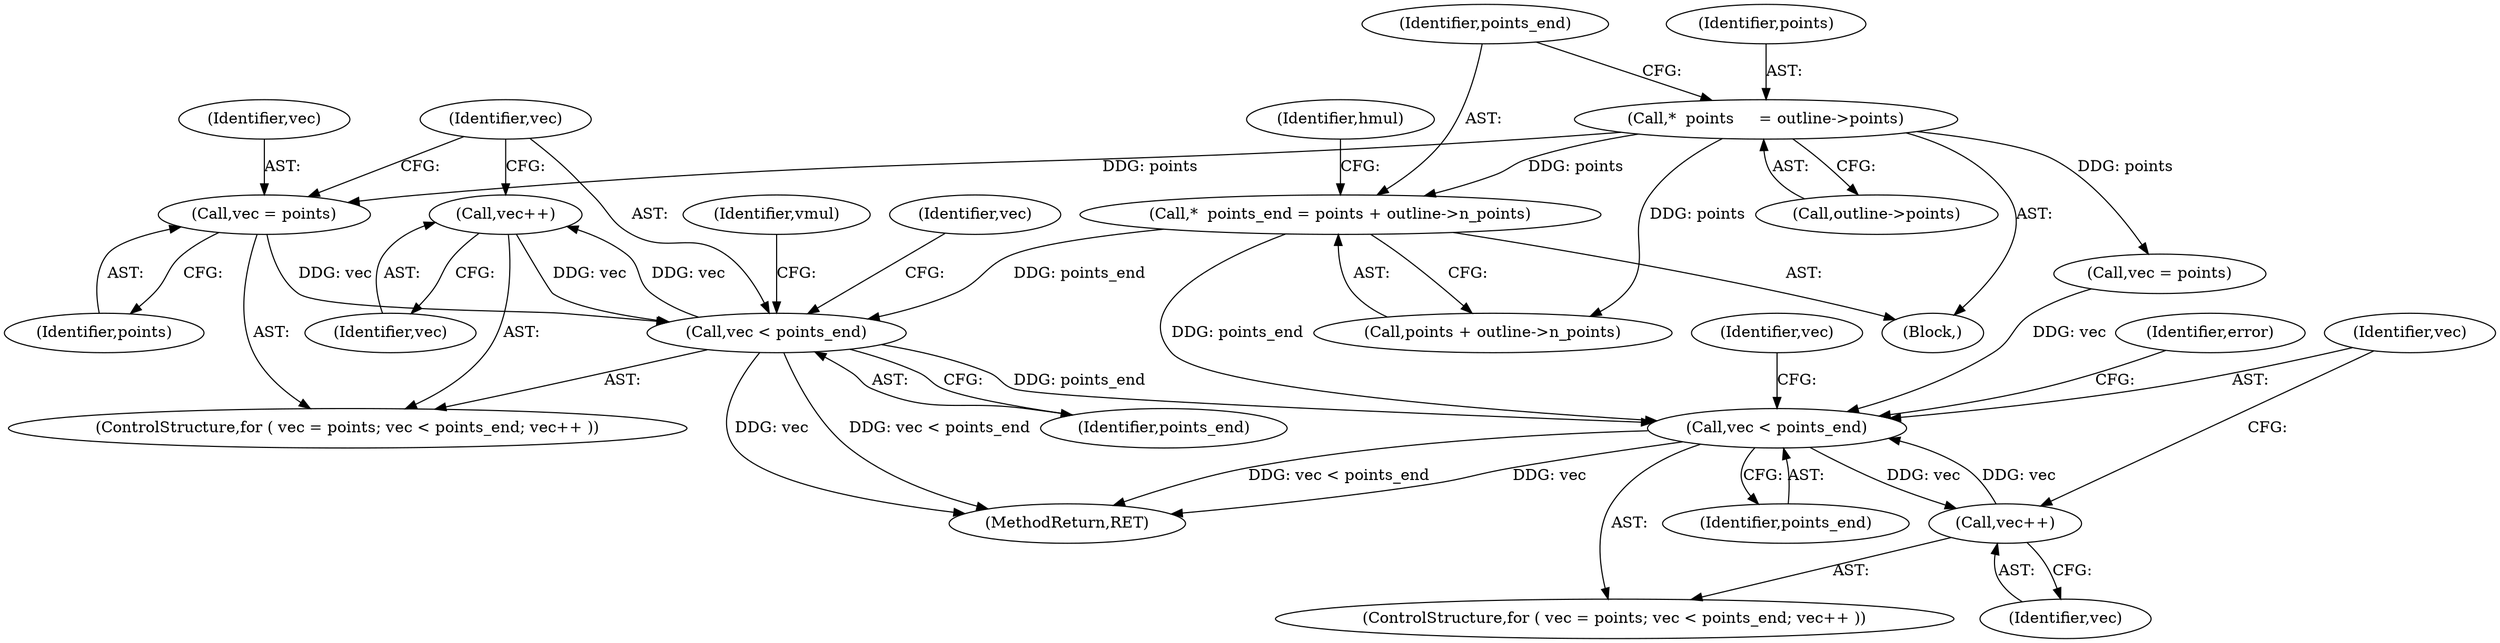 digraph "0_savannah_6305b869d86ff415a33576df6d43729673c66eee_0@pointer" {
"1000509" [label="(Call,vec++)"];
"1000506" [label="(Call,vec < points_end)"];
"1000503" [label="(Call,vec = points)"];
"1000486" [label="(Call,*  points     = outline->points)"];
"1000509" [label="(Call,vec++)"];
"1000492" [label="(Call,*  points_end = points + outline->n_points)"];
"1000522" [label="(Call,vec < points_end)"];
"1000525" [label="(Call,vec++)"];
"1000494" [label="(Call,points + outline->n_points)"];
"1000519" [label="(Call,vec = points)"];
"1000529" [label="(Identifier,vec)"];
"1000502" [label="(ControlStructure,for ( vec = points; vec < points_end; vec++ ))"];
"1000507" [label="(Identifier,vec)"];
"1000504" [label="(Identifier,vec)"];
"1000513" [label="(Identifier,vec)"];
"1000486" [label="(Call,*  points     = outline->points)"];
"1000509" [label="(Call,vec++)"];
"1000533" [label="(Identifier,error)"];
"1000525" [label="(Call,vec++)"];
"1000526" [label="(Identifier,vec)"];
"1000506" [label="(Call,vec < points_end)"];
"1000487" [label="(Identifier,points)"];
"1000522" [label="(Call,vec < points_end)"];
"1000510" [label="(Identifier,vec)"];
"1000493" [label="(Identifier,points_end)"];
"1000492" [label="(Call,*  points_end = points + outline->n_points)"];
"1000505" [label="(Identifier,points)"];
"1000524" [label="(Identifier,points_end)"];
"1000501" [label="(Identifier,hmul)"];
"1000518" [label="(ControlStructure,for ( vec = points; vec < points_end; vec++ ))"];
"1000508" [label="(Identifier,points_end)"];
"1000523" [label="(Identifier,vec)"];
"1000484" [label="(Block,)"];
"1000653" [label="(MethodReturn,RET)"];
"1000517" [label="(Identifier,vmul)"];
"1000503" [label="(Call,vec = points)"];
"1000488" [label="(Call,outline->points)"];
"1000509" -> "1000502"  [label="AST: "];
"1000509" -> "1000510"  [label="CFG: "];
"1000510" -> "1000509"  [label="AST: "];
"1000507" -> "1000509"  [label="CFG: "];
"1000509" -> "1000506"  [label="DDG: vec"];
"1000506" -> "1000509"  [label="DDG: vec"];
"1000506" -> "1000502"  [label="AST: "];
"1000506" -> "1000508"  [label="CFG: "];
"1000507" -> "1000506"  [label="AST: "];
"1000508" -> "1000506"  [label="AST: "];
"1000513" -> "1000506"  [label="CFG: "];
"1000517" -> "1000506"  [label="CFG: "];
"1000506" -> "1000653"  [label="DDG: vec < points_end"];
"1000506" -> "1000653"  [label="DDG: vec"];
"1000503" -> "1000506"  [label="DDG: vec"];
"1000492" -> "1000506"  [label="DDG: points_end"];
"1000506" -> "1000522"  [label="DDG: points_end"];
"1000503" -> "1000502"  [label="AST: "];
"1000503" -> "1000505"  [label="CFG: "];
"1000504" -> "1000503"  [label="AST: "];
"1000505" -> "1000503"  [label="AST: "];
"1000507" -> "1000503"  [label="CFG: "];
"1000486" -> "1000503"  [label="DDG: points"];
"1000486" -> "1000484"  [label="AST: "];
"1000486" -> "1000488"  [label="CFG: "];
"1000487" -> "1000486"  [label="AST: "];
"1000488" -> "1000486"  [label="AST: "];
"1000493" -> "1000486"  [label="CFG: "];
"1000486" -> "1000492"  [label="DDG: points"];
"1000486" -> "1000494"  [label="DDG: points"];
"1000486" -> "1000519"  [label="DDG: points"];
"1000492" -> "1000484"  [label="AST: "];
"1000492" -> "1000494"  [label="CFG: "];
"1000493" -> "1000492"  [label="AST: "];
"1000494" -> "1000492"  [label="AST: "];
"1000501" -> "1000492"  [label="CFG: "];
"1000492" -> "1000522"  [label="DDG: points_end"];
"1000522" -> "1000518"  [label="AST: "];
"1000522" -> "1000524"  [label="CFG: "];
"1000523" -> "1000522"  [label="AST: "];
"1000524" -> "1000522"  [label="AST: "];
"1000529" -> "1000522"  [label="CFG: "];
"1000533" -> "1000522"  [label="CFG: "];
"1000522" -> "1000653"  [label="DDG: vec < points_end"];
"1000522" -> "1000653"  [label="DDG: vec"];
"1000519" -> "1000522"  [label="DDG: vec"];
"1000525" -> "1000522"  [label="DDG: vec"];
"1000522" -> "1000525"  [label="DDG: vec"];
"1000525" -> "1000518"  [label="AST: "];
"1000525" -> "1000526"  [label="CFG: "];
"1000526" -> "1000525"  [label="AST: "];
"1000523" -> "1000525"  [label="CFG: "];
}
